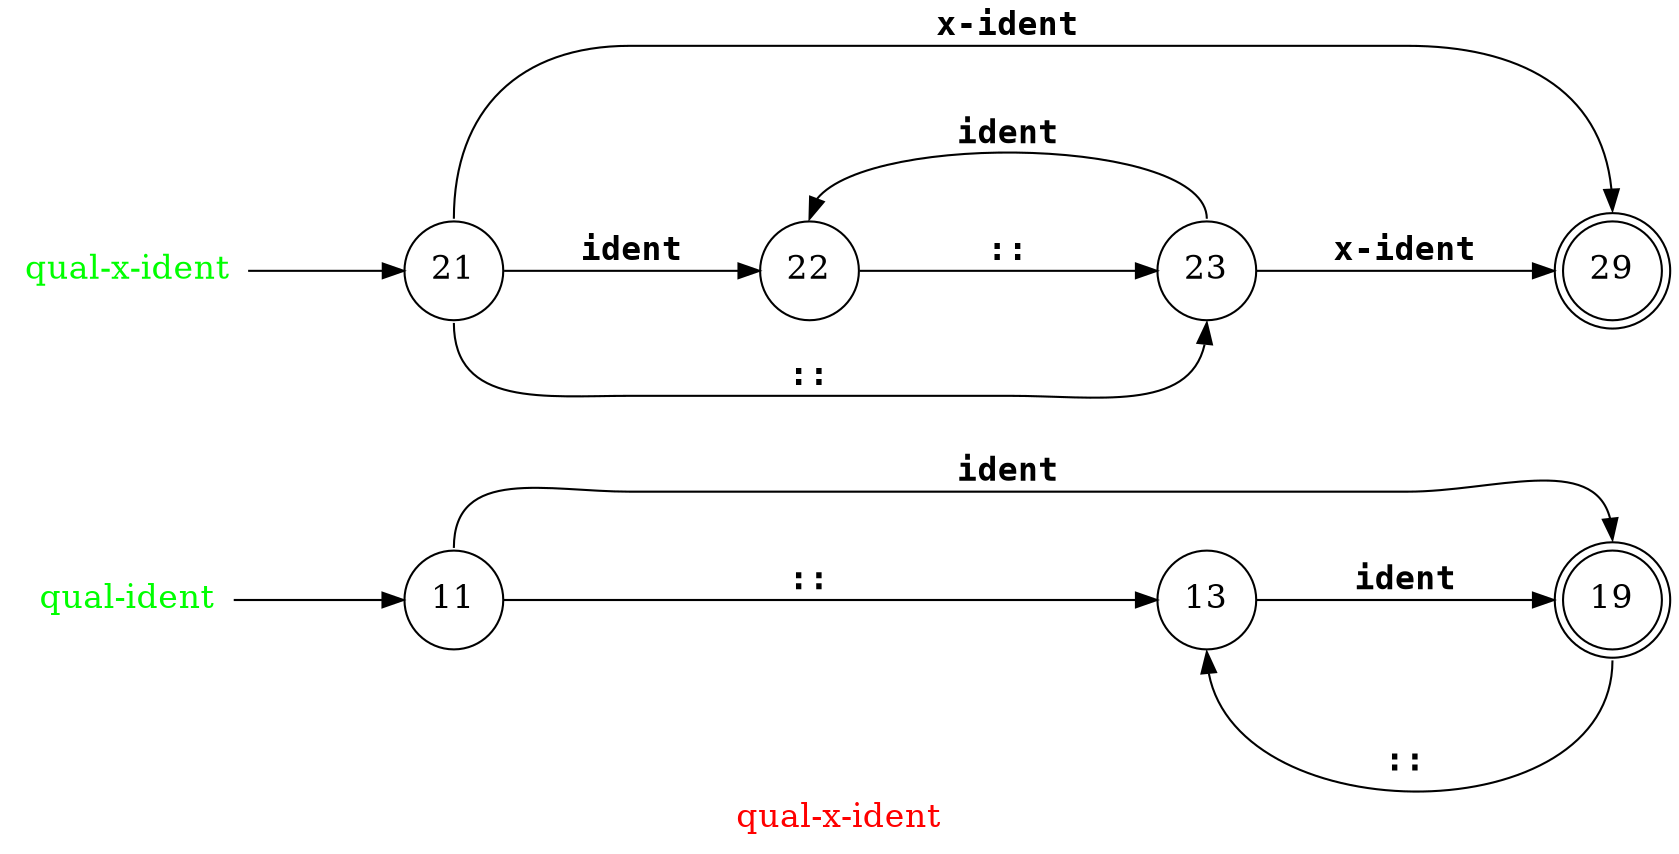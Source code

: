 // Copyright (C) 2007 - 2015 Robert Nielsen <robert@dakota.org>
//
// Licensed under the Apache License, Version 2.0 (the "License");
// you may not use this file except in compliance with the License.
// You may obtain a copy of the License at
//
//      http://www.apache.org/licenses/LICENSE-2.0
//
// Unless required by applicable law or agreed to in writing, software
// distributed under the License is distributed on an "AS IS" BASIS,
// WITHOUT WARRANTIES OR CONDITIONS OF ANY KIND, either express or implied.
// See the License for the specific language governing permissions and
// limitations under the License.

digraph "qual-x-ident"
{
  graph [ label = "\G", fontcolor = red, fontsize = 16,
          rankdir = LR,
          center = true,
          //size = "7.5,10", page = "8.5,11",
          ];
  node [ shape = circle, width = 0.6, fontsize = 16 ];
  //node [ label = "", width = 0.3 ]; // comment out this line if you want the node names displayed

  // on OS X/darwin it wants Courier-Bold and Courier-Oblique
  edge [ fontname = "Courier-Bold", minlen = 2, fontsize = 16 ];

  10 -> 11;
  10 [ label = "qual-ident", shape = none, fontcolor = green ];
  11 -> 13 [ label = "::" , weight = 4 ];
  11 -> 19 [ label = "ident", tailport = n, headport = n ];
  13 -> 19 [ label = "ident", weight = 4 ];
  19 -> 13 [ label = "::", tailport = s, headport = s ];
  19 [ shape = doublecircle ];
  20 -> 21;
  20 [ label = "qual-x-ident", shape = none, fontcolor = green ];
  21 -> 22 [ label = "ident", weight = 4 ];
  21 -> 23 [ label = "::", tailport = s, headport = s ];
  21 -> 29 [ label = "x-ident", tailport = n, headport = n ];
  22 -> 23 [ label = "::", weight = 4 ];
  23 -> 22 [ label = "ident", tailport = n, headport = n ];
  23 -> 29 [ label = "x-ident", weight = 4 ];
  29 [ shape = doublecircle ];
  
  subgraph { rank = same; 11; 21 }
  subgraph { rank = same; 19; 29 }

  subgraph { rank = source; 10; }
  subgraph { rank = sink;   19; }

  subgraph { rank = source; 20; }
  subgraph { rank = sink;   29; }
}
